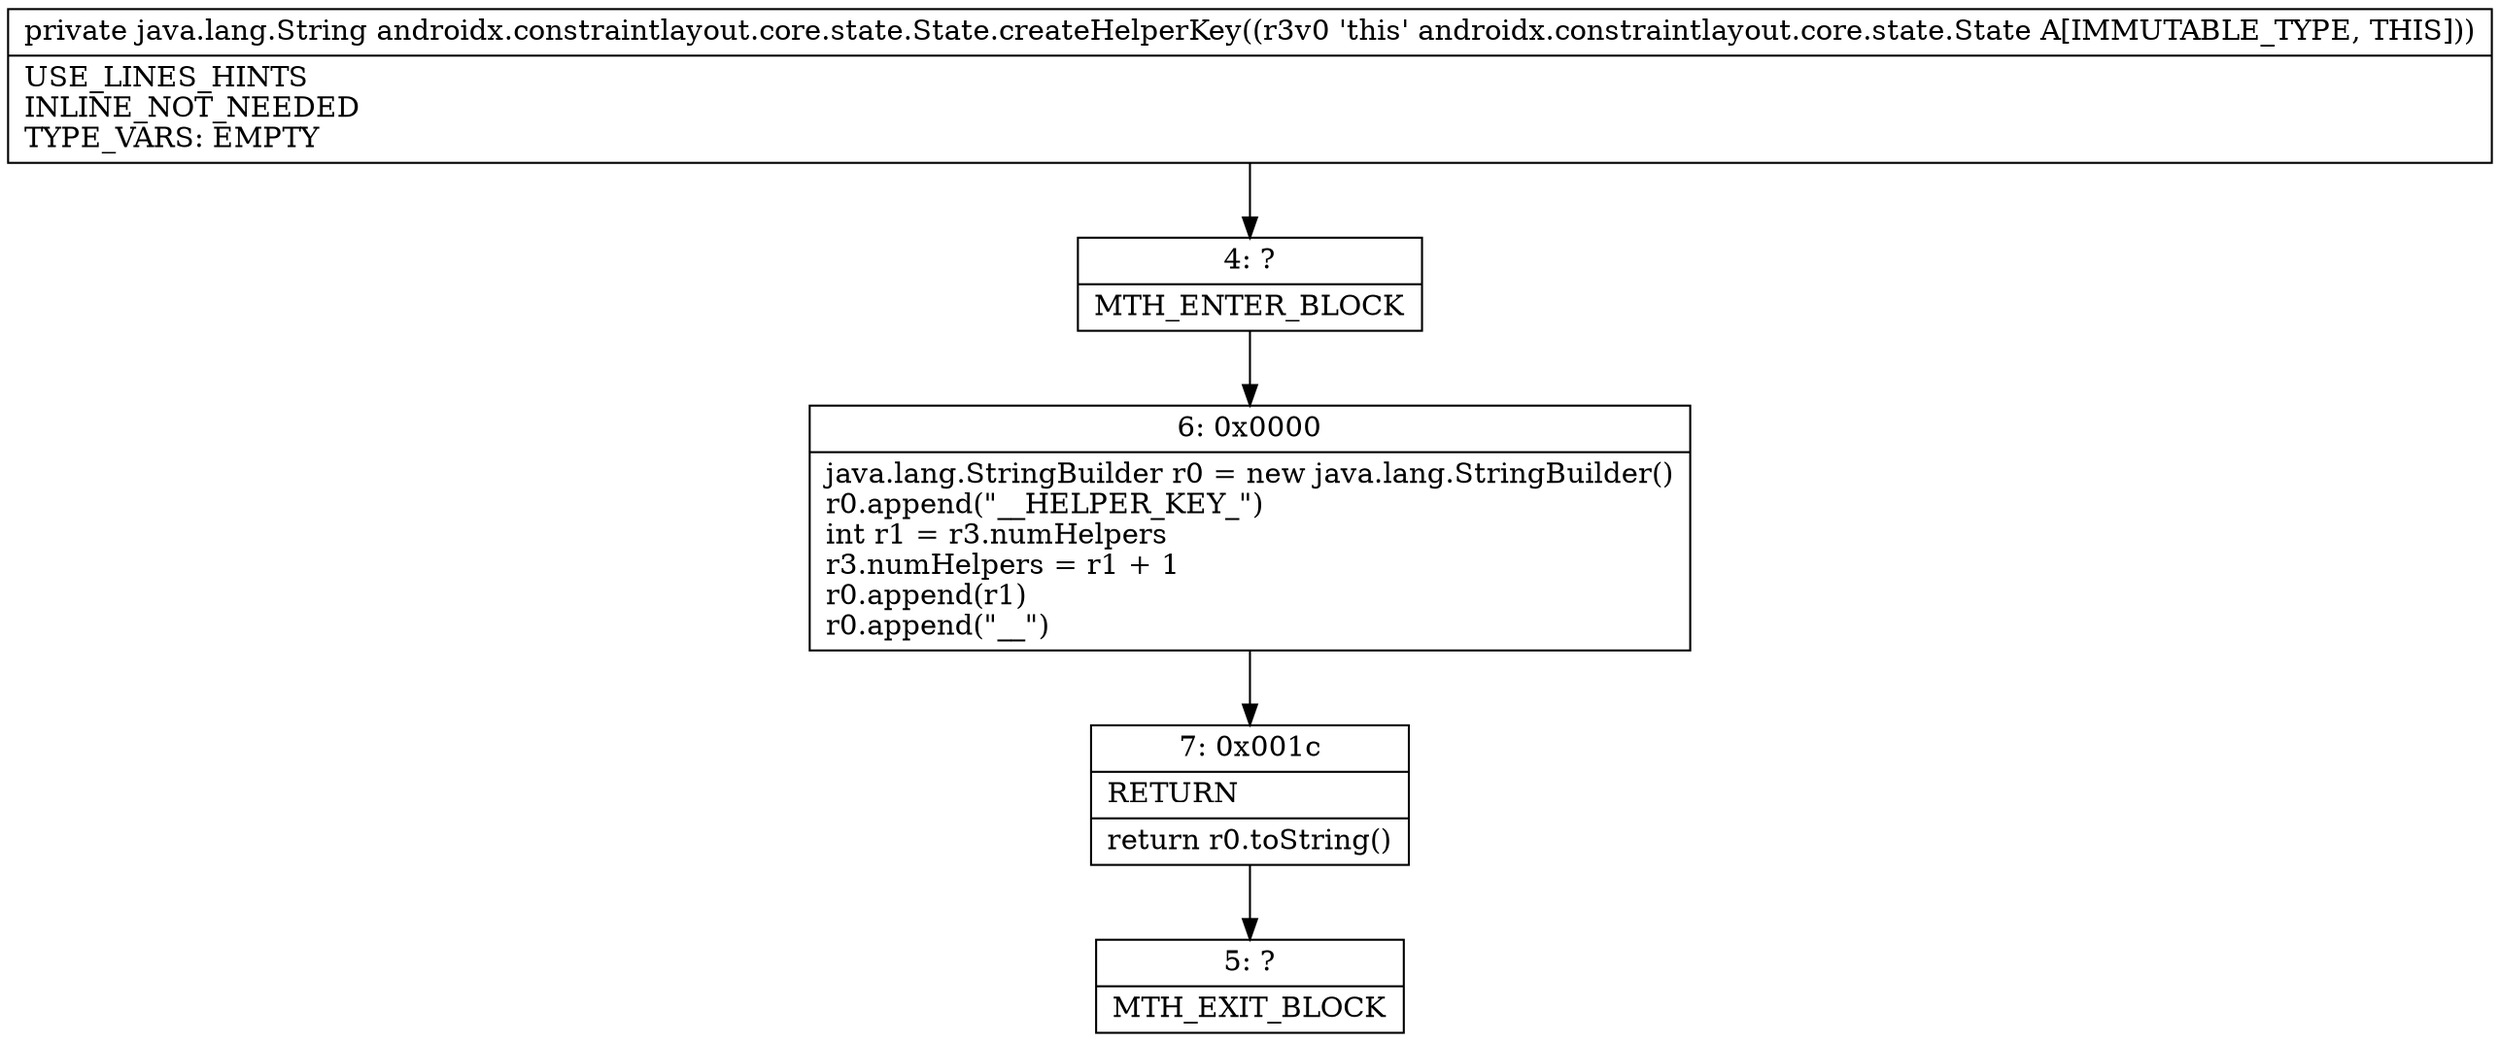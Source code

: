 digraph "CFG forandroidx.constraintlayout.core.state.State.createHelperKey()Ljava\/lang\/String;" {
Node_4 [shape=record,label="{4\:\ ?|MTH_ENTER_BLOCK\l}"];
Node_6 [shape=record,label="{6\:\ 0x0000|java.lang.StringBuilder r0 = new java.lang.StringBuilder()\lr0.append(\"__HELPER_KEY_\")\lint r1 = r3.numHelpers\lr3.numHelpers = r1 + 1\lr0.append(r1)\lr0.append(\"__\")\l}"];
Node_7 [shape=record,label="{7\:\ 0x001c|RETURN\l|return r0.toString()\l}"];
Node_5 [shape=record,label="{5\:\ ?|MTH_EXIT_BLOCK\l}"];
MethodNode[shape=record,label="{private java.lang.String androidx.constraintlayout.core.state.State.createHelperKey((r3v0 'this' androidx.constraintlayout.core.state.State A[IMMUTABLE_TYPE, THIS]))  | USE_LINES_HINTS\lINLINE_NOT_NEEDED\lTYPE_VARS: EMPTY\l}"];
MethodNode -> Node_4;Node_4 -> Node_6;
Node_6 -> Node_7;
Node_7 -> Node_5;
}

